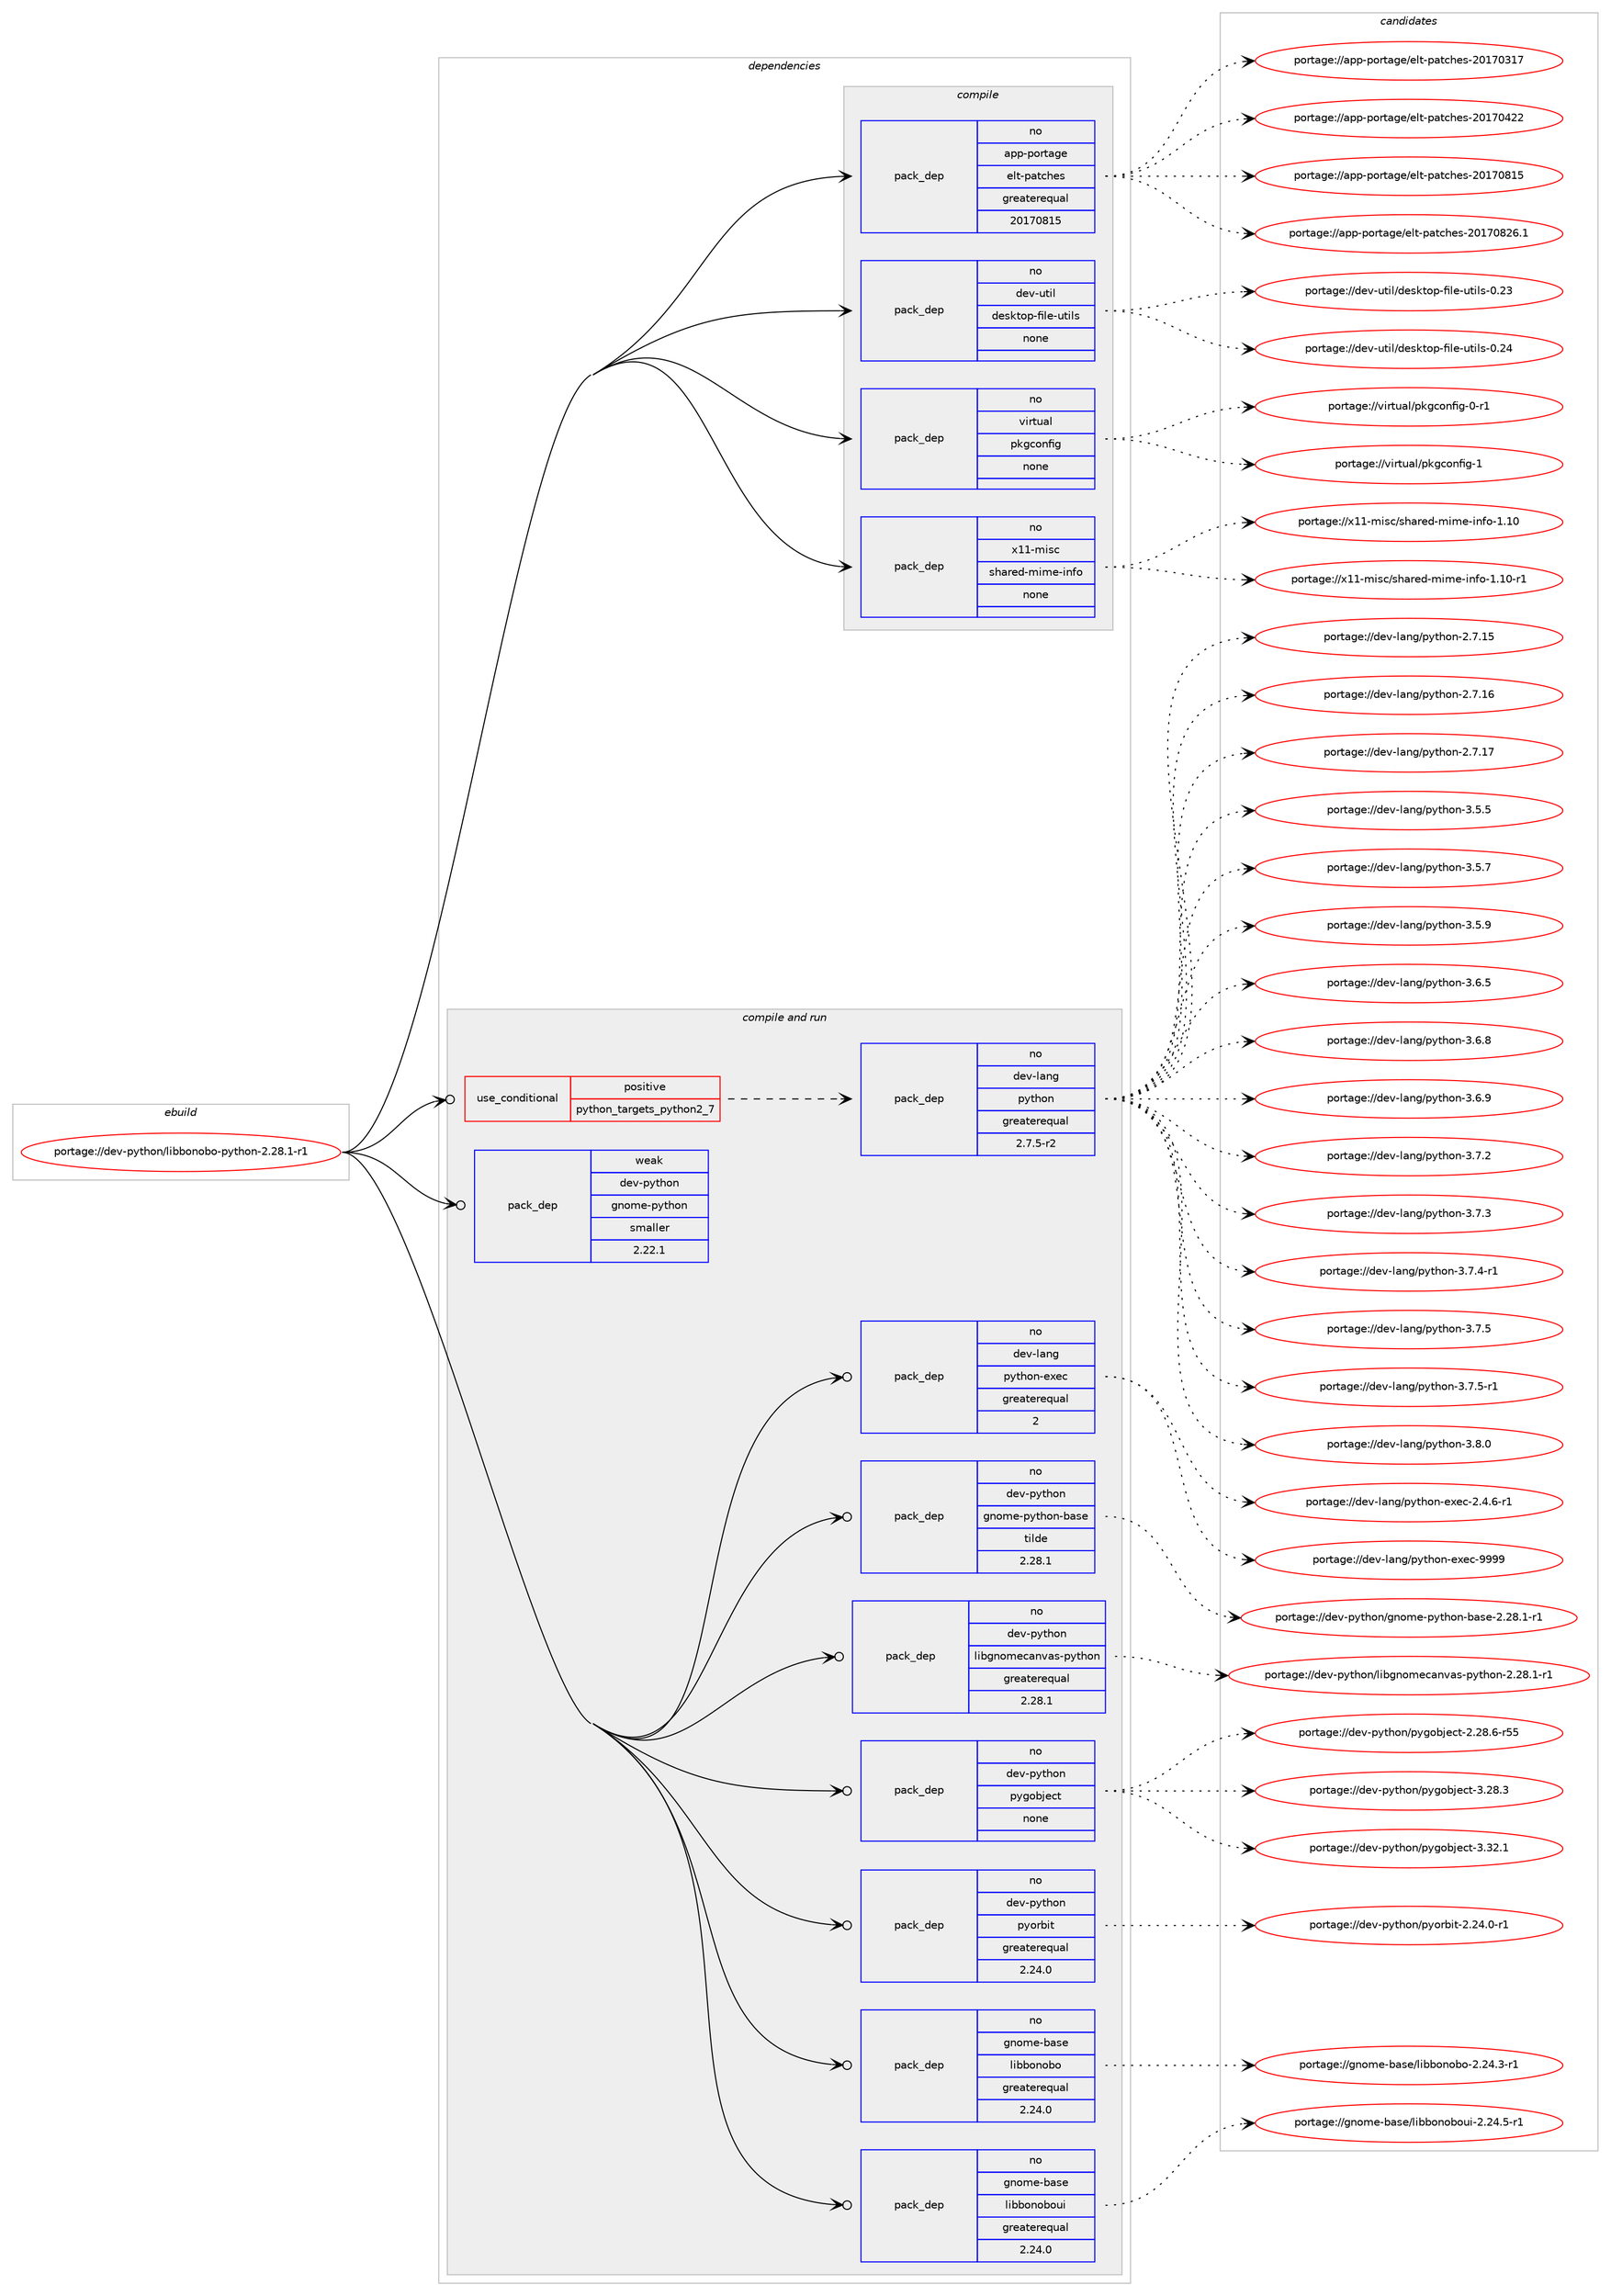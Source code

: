 digraph prolog {

# *************
# Graph options
# *************

newrank=true;
concentrate=true;
compound=true;
graph [rankdir=LR,fontname=Helvetica,fontsize=10,ranksep=1.5];#, ranksep=2.5, nodesep=0.2];
edge  [arrowhead=vee];
node  [fontname=Helvetica,fontsize=10];

# **********
# The ebuild
# **********

subgraph cluster_leftcol {
color=gray;
rank=same;
label=<<i>ebuild</i>>;
id [label="portage://dev-python/libbonobo-python-2.28.1-r1", color=red, width=4, href="../dev-python/libbonobo-python-2.28.1-r1.svg"];
}

# ****************
# The dependencies
# ****************

subgraph cluster_midcol {
color=gray;
label=<<i>dependencies</i>>;
subgraph cluster_compile {
fillcolor="#eeeeee";
style=filled;
label=<<i>compile</i>>;
subgraph pack113330 {
dependency147934 [label=<<TABLE BORDER="0" CELLBORDER="1" CELLSPACING="0" CELLPADDING="4" WIDTH="220"><TR><TD ROWSPAN="6" CELLPADDING="30">pack_dep</TD></TR><TR><TD WIDTH="110">no</TD></TR><TR><TD>app-portage</TD></TR><TR><TD>elt-patches</TD></TR><TR><TD>greaterequal</TD></TR><TR><TD>20170815</TD></TR></TABLE>>, shape=none, color=blue];
}
id:e -> dependency147934:w [weight=20,style="solid",arrowhead="vee"];
subgraph pack113331 {
dependency147935 [label=<<TABLE BORDER="0" CELLBORDER="1" CELLSPACING="0" CELLPADDING="4" WIDTH="220"><TR><TD ROWSPAN="6" CELLPADDING="30">pack_dep</TD></TR><TR><TD WIDTH="110">no</TD></TR><TR><TD>dev-util</TD></TR><TR><TD>desktop-file-utils</TD></TR><TR><TD>none</TD></TR><TR><TD></TD></TR></TABLE>>, shape=none, color=blue];
}
id:e -> dependency147935:w [weight=20,style="solid",arrowhead="vee"];
subgraph pack113332 {
dependency147936 [label=<<TABLE BORDER="0" CELLBORDER="1" CELLSPACING="0" CELLPADDING="4" WIDTH="220"><TR><TD ROWSPAN="6" CELLPADDING="30">pack_dep</TD></TR><TR><TD WIDTH="110">no</TD></TR><TR><TD>virtual</TD></TR><TR><TD>pkgconfig</TD></TR><TR><TD>none</TD></TR><TR><TD></TD></TR></TABLE>>, shape=none, color=blue];
}
id:e -> dependency147936:w [weight=20,style="solid",arrowhead="vee"];
subgraph pack113333 {
dependency147937 [label=<<TABLE BORDER="0" CELLBORDER="1" CELLSPACING="0" CELLPADDING="4" WIDTH="220"><TR><TD ROWSPAN="6" CELLPADDING="30">pack_dep</TD></TR><TR><TD WIDTH="110">no</TD></TR><TR><TD>x11-misc</TD></TR><TR><TD>shared-mime-info</TD></TR><TR><TD>none</TD></TR><TR><TD></TD></TR></TABLE>>, shape=none, color=blue];
}
id:e -> dependency147937:w [weight=20,style="solid",arrowhead="vee"];
}
subgraph cluster_compileandrun {
fillcolor="#eeeeee";
style=filled;
label=<<i>compile and run</i>>;
subgraph cond31269 {
dependency147938 [label=<<TABLE BORDER="0" CELLBORDER="1" CELLSPACING="0" CELLPADDING="4"><TR><TD ROWSPAN="3" CELLPADDING="10">use_conditional</TD></TR><TR><TD>positive</TD></TR><TR><TD>python_targets_python2_7</TD></TR></TABLE>>, shape=none, color=red];
subgraph pack113334 {
dependency147939 [label=<<TABLE BORDER="0" CELLBORDER="1" CELLSPACING="0" CELLPADDING="4" WIDTH="220"><TR><TD ROWSPAN="6" CELLPADDING="30">pack_dep</TD></TR><TR><TD WIDTH="110">no</TD></TR><TR><TD>dev-lang</TD></TR><TR><TD>python</TD></TR><TR><TD>greaterequal</TD></TR><TR><TD>2.7.5-r2</TD></TR></TABLE>>, shape=none, color=blue];
}
dependency147938:e -> dependency147939:w [weight=20,style="dashed",arrowhead="vee"];
}
id:e -> dependency147938:w [weight=20,style="solid",arrowhead="odotvee"];
subgraph pack113335 {
dependency147940 [label=<<TABLE BORDER="0" CELLBORDER="1" CELLSPACING="0" CELLPADDING="4" WIDTH="220"><TR><TD ROWSPAN="6" CELLPADDING="30">pack_dep</TD></TR><TR><TD WIDTH="110">no</TD></TR><TR><TD>dev-lang</TD></TR><TR><TD>python-exec</TD></TR><TR><TD>greaterequal</TD></TR><TR><TD>2</TD></TR></TABLE>>, shape=none, color=blue];
}
id:e -> dependency147940:w [weight=20,style="solid",arrowhead="odotvee"];
subgraph pack113336 {
dependency147941 [label=<<TABLE BORDER="0" CELLBORDER="1" CELLSPACING="0" CELLPADDING="4" WIDTH="220"><TR><TD ROWSPAN="6" CELLPADDING="30">pack_dep</TD></TR><TR><TD WIDTH="110">no</TD></TR><TR><TD>dev-python</TD></TR><TR><TD>gnome-python-base</TD></TR><TR><TD>tilde</TD></TR><TR><TD>2.28.1</TD></TR></TABLE>>, shape=none, color=blue];
}
id:e -> dependency147941:w [weight=20,style="solid",arrowhead="odotvee"];
subgraph pack113337 {
dependency147942 [label=<<TABLE BORDER="0" CELLBORDER="1" CELLSPACING="0" CELLPADDING="4" WIDTH="220"><TR><TD ROWSPAN="6" CELLPADDING="30">pack_dep</TD></TR><TR><TD WIDTH="110">no</TD></TR><TR><TD>dev-python</TD></TR><TR><TD>libgnomecanvas-python</TD></TR><TR><TD>greaterequal</TD></TR><TR><TD>2.28.1</TD></TR></TABLE>>, shape=none, color=blue];
}
id:e -> dependency147942:w [weight=20,style="solid",arrowhead="odotvee"];
subgraph pack113338 {
dependency147943 [label=<<TABLE BORDER="0" CELLBORDER="1" CELLSPACING="0" CELLPADDING="4" WIDTH="220"><TR><TD ROWSPAN="6" CELLPADDING="30">pack_dep</TD></TR><TR><TD WIDTH="110">no</TD></TR><TR><TD>dev-python</TD></TR><TR><TD>pygobject</TD></TR><TR><TD>none</TD></TR><TR><TD></TD></TR></TABLE>>, shape=none, color=blue];
}
id:e -> dependency147943:w [weight=20,style="solid",arrowhead="odotvee"];
subgraph pack113339 {
dependency147944 [label=<<TABLE BORDER="0" CELLBORDER="1" CELLSPACING="0" CELLPADDING="4" WIDTH="220"><TR><TD ROWSPAN="6" CELLPADDING="30">pack_dep</TD></TR><TR><TD WIDTH="110">no</TD></TR><TR><TD>dev-python</TD></TR><TR><TD>pyorbit</TD></TR><TR><TD>greaterequal</TD></TR><TR><TD>2.24.0</TD></TR></TABLE>>, shape=none, color=blue];
}
id:e -> dependency147944:w [weight=20,style="solid",arrowhead="odotvee"];
subgraph pack113340 {
dependency147945 [label=<<TABLE BORDER="0" CELLBORDER="1" CELLSPACING="0" CELLPADDING="4" WIDTH="220"><TR><TD ROWSPAN="6" CELLPADDING="30">pack_dep</TD></TR><TR><TD WIDTH="110">no</TD></TR><TR><TD>gnome-base</TD></TR><TR><TD>libbonobo</TD></TR><TR><TD>greaterequal</TD></TR><TR><TD>2.24.0</TD></TR></TABLE>>, shape=none, color=blue];
}
id:e -> dependency147945:w [weight=20,style="solid",arrowhead="odotvee"];
subgraph pack113341 {
dependency147946 [label=<<TABLE BORDER="0" CELLBORDER="1" CELLSPACING="0" CELLPADDING="4" WIDTH="220"><TR><TD ROWSPAN="6" CELLPADDING="30">pack_dep</TD></TR><TR><TD WIDTH="110">no</TD></TR><TR><TD>gnome-base</TD></TR><TR><TD>libbonoboui</TD></TR><TR><TD>greaterequal</TD></TR><TR><TD>2.24.0</TD></TR></TABLE>>, shape=none, color=blue];
}
id:e -> dependency147946:w [weight=20,style="solid",arrowhead="odotvee"];
subgraph pack113342 {
dependency147947 [label=<<TABLE BORDER="0" CELLBORDER="1" CELLSPACING="0" CELLPADDING="4" WIDTH="220"><TR><TD ROWSPAN="6" CELLPADDING="30">pack_dep</TD></TR><TR><TD WIDTH="110">weak</TD></TR><TR><TD>dev-python</TD></TR><TR><TD>gnome-python</TD></TR><TR><TD>smaller</TD></TR><TR><TD>2.22.1</TD></TR></TABLE>>, shape=none, color=blue];
}
id:e -> dependency147947:w [weight=20,style="solid",arrowhead="odotvee"];
}
subgraph cluster_run {
fillcolor="#eeeeee";
style=filled;
label=<<i>run</i>>;
}
}

# **************
# The candidates
# **************

subgraph cluster_choices {
rank=same;
color=gray;
label=<<i>candidates</i>>;

subgraph choice113330 {
color=black;
nodesep=1;
choiceportage97112112451121111141169710310147101108116451129711699104101115455048495548514955 [label="portage://app-portage/elt-patches-20170317", color=red, width=4,href="../app-portage/elt-patches-20170317.svg"];
choiceportage97112112451121111141169710310147101108116451129711699104101115455048495548525050 [label="portage://app-portage/elt-patches-20170422", color=red, width=4,href="../app-portage/elt-patches-20170422.svg"];
choiceportage97112112451121111141169710310147101108116451129711699104101115455048495548564953 [label="portage://app-portage/elt-patches-20170815", color=red, width=4,href="../app-portage/elt-patches-20170815.svg"];
choiceportage971121124511211111411697103101471011081164511297116991041011154550484955485650544649 [label="portage://app-portage/elt-patches-20170826.1", color=red, width=4,href="../app-portage/elt-patches-20170826.1.svg"];
dependency147934:e -> choiceportage97112112451121111141169710310147101108116451129711699104101115455048495548514955:w [style=dotted,weight="100"];
dependency147934:e -> choiceportage97112112451121111141169710310147101108116451129711699104101115455048495548525050:w [style=dotted,weight="100"];
dependency147934:e -> choiceportage97112112451121111141169710310147101108116451129711699104101115455048495548564953:w [style=dotted,weight="100"];
dependency147934:e -> choiceportage971121124511211111411697103101471011081164511297116991041011154550484955485650544649:w [style=dotted,weight="100"];
}
subgraph choice113331 {
color=black;
nodesep=1;
choiceportage100101118451171161051084710010111510711611111245102105108101451171161051081154548465051 [label="portage://dev-util/desktop-file-utils-0.23", color=red, width=4,href="../dev-util/desktop-file-utils-0.23.svg"];
choiceportage100101118451171161051084710010111510711611111245102105108101451171161051081154548465052 [label="portage://dev-util/desktop-file-utils-0.24", color=red, width=4,href="../dev-util/desktop-file-utils-0.24.svg"];
dependency147935:e -> choiceportage100101118451171161051084710010111510711611111245102105108101451171161051081154548465051:w [style=dotted,weight="100"];
dependency147935:e -> choiceportage100101118451171161051084710010111510711611111245102105108101451171161051081154548465052:w [style=dotted,weight="100"];
}
subgraph choice113332 {
color=black;
nodesep=1;
choiceportage11810511411611797108471121071039911111010210510345484511449 [label="portage://virtual/pkgconfig-0-r1", color=red, width=4,href="../virtual/pkgconfig-0-r1.svg"];
choiceportage1181051141161179710847112107103991111101021051034549 [label="portage://virtual/pkgconfig-1", color=red, width=4,href="../virtual/pkgconfig-1.svg"];
dependency147936:e -> choiceportage11810511411611797108471121071039911111010210510345484511449:w [style=dotted,weight="100"];
dependency147936:e -> choiceportage1181051141161179710847112107103991111101021051034549:w [style=dotted,weight="100"];
}
subgraph choice113333 {
color=black;
nodesep=1;
choiceportage12049494510910511599471151049711410110045109105109101451051101021114549464948 [label="portage://x11-misc/shared-mime-info-1.10", color=red, width=4,href="../x11-misc/shared-mime-info-1.10.svg"];
choiceportage120494945109105115994711510497114101100451091051091014510511010211145494649484511449 [label="portage://x11-misc/shared-mime-info-1.10-r1", color=red, width=4,href="../x11-misc/shared-mime-info-1.10-r1.svg"];
dependency147937:e -> choiceportage12049494510910511599471151049711410110045109105109101451051101021114549464948:w [style=dotted,weight="100"];
dependency147937:e -> choiceportage120494945109105115994711510497114101100451091051091014510511010211145494649484511449:w [style=dotted,weight="100"];
}
subgraph choice113334 {
color=black;
nodesep=1;
choiceportage10010111845108971101034711212111610411111045504655464953 [label="portage://dev-lang/python-2.7.15", color=red, width=4,href="../dev-lang/python-2.7.15.svg"];
choiceportage10010111845108971101034711212111610411111045504655464954 [label="portage://dev-lang/python-2.7.16", color=red, width=4,href="../dev-lang/python-2.7.16.svg"];
choiceportage10010111845108971101034711212111610411111045504655464955 [label="portage://dev-lang/python-2.7.17", color=red, width=4,href="../dev-lang/python-2.7.17.svg"];
choiceportage100101118451089711010347112121116104111110455146534653 [label="portage://dev-lang/python-3.5.5", color=red, width=4,href="../dev-lang/python-3.5.5.svg"];
choiceportage100101118451089711010347112121116104111110455146534655 [label="portage://dev-lang/python-3.5.7", color=red, width=4,href="../dev-lang/python-3.5.7.svg"];
choiceportage100101118451089711010347112121116104111110455146534657 [label="portage://dev-lang/python-3.5.9", color=red, width=4,href="../dev-lang/python-3.5.9.svg"];
choiceportage100101118451089711010347112121116104111110455146544653 [label="portage://dev-lang/python-3.6.5", color=red, width=4,href="../dev-lang/python-3.6.5.svg"];
choiceportage100101118451089711010347112121116104111110455146544656 [label="portage://dev-lang/python-3.6.8", color=red, width=4,href="../dev-lang/python-3.6.8.svg"];
choiceportage100101118451089711010347112121116104111110455146544657 [label="portage://dev-lang/python-3.6.9", color=red, width=4,href="../dev-lang/python-3.6.9.svg"];
choiceportage100101118451089711010347112121116104111110455146554650 [label="portage://dev-lang/python-3.7.2", color=red, width=4,href="../dev-lang/python-3.7.2.svg"];
choiceportage100101118451089711010347112121116104111110455146554651 [label="portage://dev-lang/python-3.7.3", color=red, width=4,href="../dev-lang/python-3.7.3.svg"];
choiceportage1001011184510897110103471121211161041111104551465546524511449 [label="portage://dev-lang/python-3.7.4-r1", color=red, width=4,href="../dev-lang/python-3.7.4-r1.svg"];
choiceportage100101118451089711010347112121116104111110455146554653 [label="portage://dev-lang/python-3.7.5", color=red, width=4,href="../dev-lang/python-3.7.5.svg"];
choiceportage1001011184510897110103471121211161041111104551465546534511449 [label="portage://dev-lang/python-3.7.5-r1", color=red, width=4,href="../dev-lang/python-3.7.5-r1.svg"];
choiceportage100101118451089711010347112121116104111110455146564648 [label="portage://dev-lang/python-3.8.0", color=red, width=4,href="../dev-lang/python-3.8.0.svg"];
dependency147939:e -> choiceportage10010111845108971101034711212111610411111045504655464953:w [style=dotted,weight="100"];
dependency147939:e -> choiceportage10010111845108971101034711212111610411111045504655464954:w [style=dotted,weight="100"];
dependency147939:e -> choiceportage10010111845108971101034711212111610411111045504655464955:w [style=dotted,weight="100"];
dependency147939:e -> choiceportage100101118451089711010347112121116104111110455146534653:w [style=dotted,weight="100"];
dependency147939:e -> choiceportage100101118451089711010347112121116104111110455146534655:w [style=dotted,weight="100"];
dependency147939:e -> choiceportage100101118451089711010347112121116104111110455146534657:w [style=dotted,weight="100"];
dependency147939:e -> choiceportage100101118451089711010347112121116104111110455146544653:w [style=dotted,weight="100"];
dependency147939:e -> choiceportage100101118451089711010347112121116104111110455146544656:w [style=dotted,weight="100"];
dependency147939:e -> choiceportage100101118451089711010347112121116104111110455146544657:w [style=dotted,weight="100"];
dependency147939:e -> choiceportage100101118451089711010347112121116104111110455146554650:w [style=dotted,weight="100"];
dependency147939:e -> choiceportage100101118451089711010347112121116104111110455146554651:w [style=dotted,weight="100"];
dependency147939:e -> choiceportage1001011184510897110103471121211161041111104551465546524511449:w [style=dotted,weight="100"];
dependency147939:e -> choiceportage100101118451089711010347112121116104111110455146554653:w [style=dotted,weight="100"];
dependency147939:e -> choiceportage1001011184510897110103471121211161041111104551465546534511449:w [style=dotted,weight="100"];
dependency147939:e -> choiceportage100101118451089711010347112121116104111110455146564648:w [style=dotted,weight="100"];
}
subgraph choice113335 {
color=black;
nodesep=1;
choiceportage10010111845108971101034711212111610411111045101120101994550465246544511449 [label="portage://dev-lang/python-exec-2.4.6-r1", color=red, width=4,href="../dev-lang/python-exec-2.4.6-r1.svg"];
choiceportage10010111845108971101034711212111610411111045101120101994557575757 [label="portage://dev-lang/python-exec-9999", color=red, width=4,href="../dev-lang/python-exec-9999.svg"];
dependency147940:e -> choiceportage10010111845108971101034711212111610411111045101120101994550465246544511449:w [style=dotted,weight="100"];
dependency147940:e -> choiceportage10010111845108971101034711212111610411111045101120101994557575757:w [style=dotted,weight="100"];
}
subgraph choice113336 {
color=black;
nodesep=1;
choiceportage100101118451121211161041111104710311011110910145112121116104111110459897115101455046505646494511449 [label="portage://dev-python/gnome-python-base-2.28.1-r1", color=red, width=4,href="../dev-python/gnome-python-base-2.28.1-r1.svg"];
dependency147941:e -> choiceportage100101118451121211161041111104710311011110910145112121116104111110459897115101455046505646494511449:w [style=dotted,weight="100"];
}
subgraph choice113337 {
color=black;
nodesep=1;
choiceportage10010111845112121116104111110471081059810311011110910199971101189711545112121116104111110455046505646494511449 [label="portage://dev-python/libgnomecanvas-python-2.28.1-r1", color=red, width=4,href="../dev-python/libgnomecanvas-python-2.28.1-r1.svg"];
dependency147942:e -> choiceportage10010111845112121116104111110471081059810311011110910199971101189711545112121116104111110455046505646494511449:w [style=dotted,weight="100"];
}
subgraph choice113338 {
color=black;
nodesep=1;
choiceportage1001011184511212111610411111047112121103111981061019911645504650564654451145353 [label="portage://dev-python/pygobject-2.28.6-r55", color=red, width=4,href="../dev-python/pygobject-2.28.6-r55.svg"];
choiceportage1001011184511212111610411111047112121103111981061019911645514650564651 [label="portage://dev-python/pygobject-3.28.3", color=red, width=4,href="../dev-python/pygobject-3.28.3.svg"];
choiceportage1001011184511212111610411111047112121103111981061019911645514651504649 [label="portage://dev-python/pygobject-3.32.1", color=red, width=4,href="../dev-python/pygobject-3.32.1.svg"];
dependency147943:e -> choiceportage1001011184511212111610411111047112121103111981061019911645504650564654451145353:w [style=dotted,weight="100"];
dependency147943:e -> choiceportage1001011184511212111610411111047112121103111981061019911645514650564651:w [style=dotted,weight="100"];
dependency147943:e -> choiceportage1001011184511212111610411111047112121103111981061019911645514651504649:w [style=dotted,weight="100"];
}
subgraph choice113339 {
color=black;
nodesep=1;
choiceportage100101118451121211161041111104711212111111498105116455046505246484511449 [label="portage://dev-python/pyorbit-2.24.0-r1", color=red, width=4,href="../dev-python/pyorbit-2.24.0-r1.svg"];
dependency147944:e -> choiceportage100101118451121211161041111104711212111111498105116455046505246484511449:w [style=dotted,weight="100"];
}
subgraph choice113340 {
color=black;
nodesep=1;
choiceportage10311011110910145989711510147108105989811111011198111455046505246514511449 [label="portage://gnome-base/libbonobo-2.24.3-r1", color=red, width=4,href="../gnome-base/libbonobo-2.24.3-r1.svg"];
dependency147945:e -> choiceportage10311011110910145989711510147108105989811111011198111455046505246514511449:w [style=dotted,weight="100"];
}
subgraph choice113341 {
color=black;
nodesep=1;
choiceportage10311011110910145989711510147108105989811111011198111117105455046505246534511449 [label="portage://gnome-base/libbonoboui-2.24.5-r1", color=red, width=4,href="../gnome-base/libbonoboui-2.24.5-r1.svg"];
dependency147946:e -> choiceportage10311011110910145989711510147108105989811111011198111117105455046505246534511449:w [style=dotted,weight="100"];
}
subgraph choice113342 {
color=black;
nodesep=1;
}
}

}
